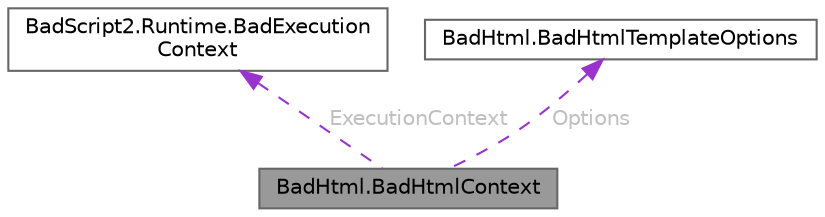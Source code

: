 digraph "BadHtml.BadHtmlContext"
{
 // LATEX_PDF_SIZE
  bgcolor="transparent";
  edge [fontname=Helvetica,fontsize=10,labelfontname=Helvetica,labelfontsize=10];
  node [fontname=Helvetica,fontsize=10,shape=box,height=0.2,width=0.4];
  Node1 [id="Node000001",label="BadHtml.BadHtmlContext",height=0.2,width=0.4,color="gray40", fillcolor="grey60", style="filled", fontcolor="black",tooltip=" "];
  Node2 -> Node1 [id="edge1_Node000001_Node000002",dir="back",color="darkorchid3",style="dashed",tooltip=" ",label=" ExecutionContext",fontcolor="grey" ];
  Node2 [id="Node000002",label="BadScript2.Runtime.BadExecution\lContext",height=0.2,width=0.4,color="gray40", fillcolor="white", style="filled",URL="$class_bad_script2_1_1_runtime_1_1_bad_execution_context.html",tooltip="The Execution Context. Every execution of a script needs a context the script is running in...."];
  Node3 -> Node1 [id="edge2_Node000001_Node000003",dir="back",color="darkorchid3",style="dashed",tooltip=" ",label=" Options",fontcolor="grey" ];
  Node3 [id="Node000003",label="BadHtml.BadHtmlTemplateOptions",height=0.2,width=0.4,color="gray40", fillcolor="white", style="filled",URL="$class_bad_html_1_1_bad_html_template_options.html",tooltip=" "];
}
